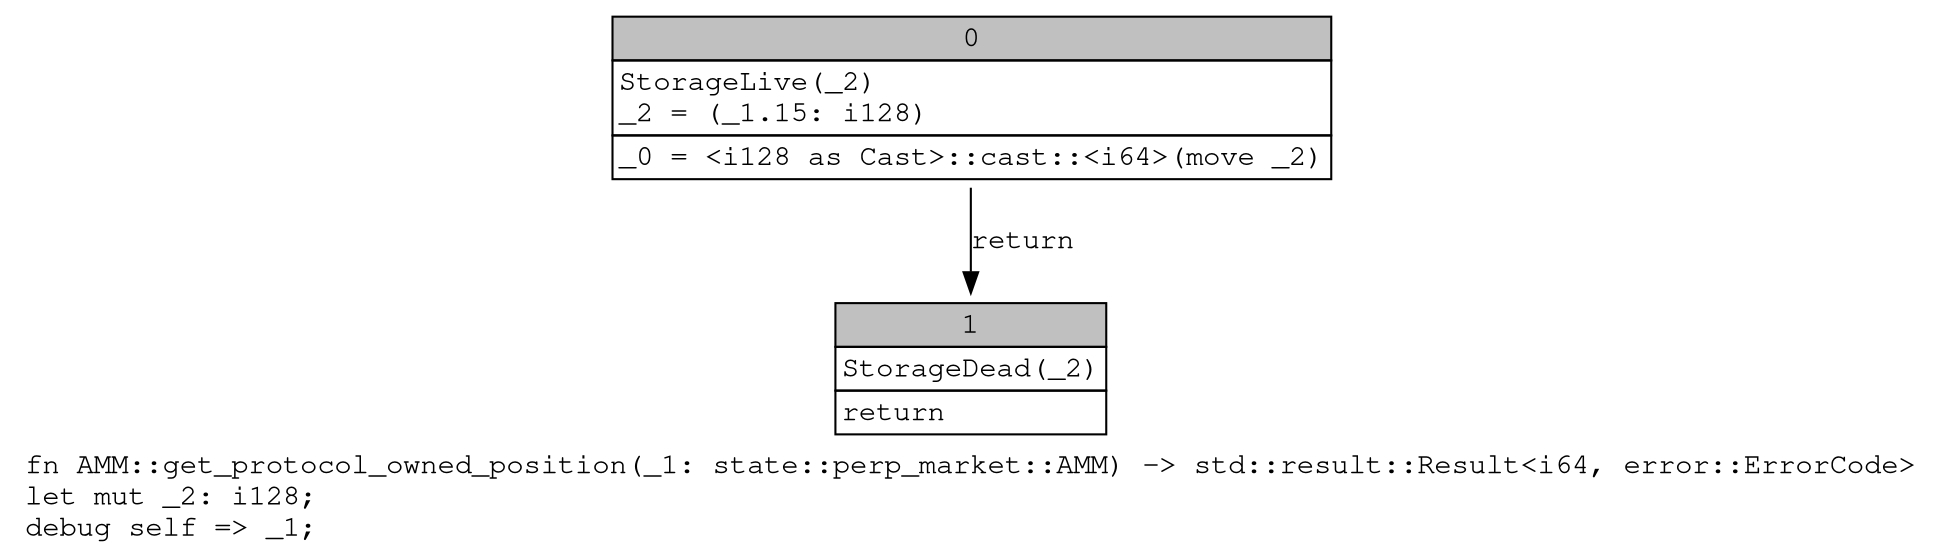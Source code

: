digraph Mir_0_3828 {
    graph [fontname="Courier, monospace"];
    node [fontname="Courier, monospace"];
    edge [fontname="Courier, monospace"];
    label=<fn AMM::get_protocol_owned_position(_1: state::perp_market::AMM) -&gt; std::result::Result&lt;i64, error::ErrorCode&gt;<br align="left"/>let mut _2: i128;<br align="left"/>debug self =&gt; _1;<br align="left"/>>;
    bb0__0_3828 [shape="none", label=<<table border="0" cellborder="1" cellspacing="0"><tr><td bgcolor="gray" align="center" colspan="1">0</td></tr><tr><td align="left" balign="left">StorageLive(_2)<br/>_2 = (_1.15: i128)<br/></td></tr><tr><td align="left">_0 = &lt;i128 as Cast&gt;::cast::&lt;i64&gt;(move _2)</td></tr></table>>];
    bb1__0_3828 [shape="none", label=<<table border="0" cellborder="1" cellspacing="0"><tr><td bgcolor="gray" align="center" colspan="1">1</td></tr><tr><td align="left" balign="left">StorageDead(_2)<br/></td></tr><tr><td align="left">return</td></tr></table>>];
    bb0__0_3828 -> bb1__0_3828 [label="return"];
}
